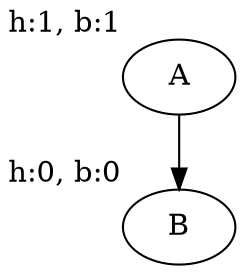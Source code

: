digraph {
  nA [label="A" pos="0.5,1.0!" xlabel="h:1, b:1"]
  nB [label="B" pos="1.0,0.0!" xlabel="h:0, b:0"]
  nA -> nB 
}